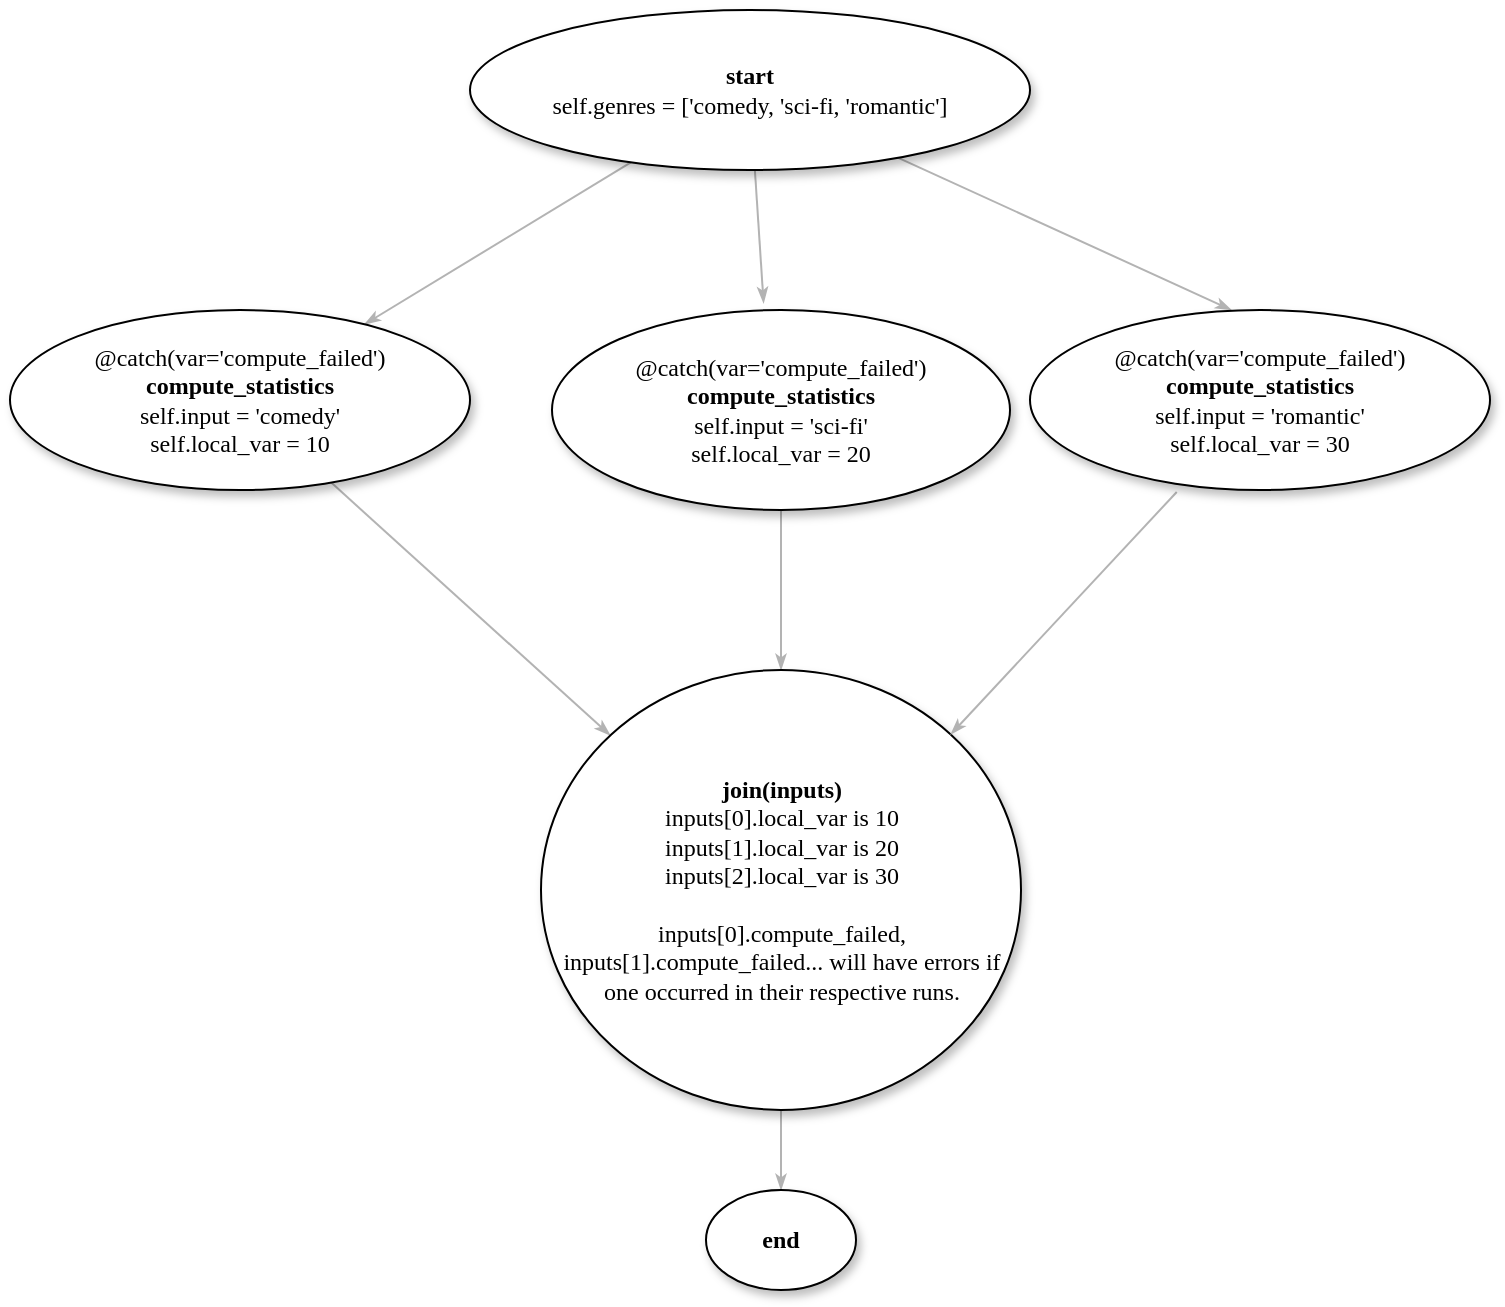 <mxfile version="12.4.3" type="device" pages="1"><diagram name="Page-1" id="42789a77-a242-8287-6e28-9cd8cfd52e62"><mxGraphModel dx="1188" dy="621" grid="1" gridSize="10" guides="1" tooltips="1" connect="1" arrows="1" fold="1" page="1" pageScale="1" pageWidth="1100" pageHeight="850" background="#ffffff" math="0" shadow="0"><root><mxCell id="0"/><mxCell id="1" parent="0"/><mxCell id="1ea317790d2ca983-12" style="edgeStyle=none;rounded=1;html=1;labelBackgroundColor=none;startArrow=none;startFill=0;startSize=5;endArrow=classicThin;endFill=1;endSize=5;jettySize=auto;orthogonalLoop=1;strokeColor=#B3B3B3;strokeWidth=1;fontFamily=Verdana;fontSize=12;entryX=0.462;entryY=-0.035;entryDx=0;entryDy=0;entryPerimeter=0;" parent="1" source="1ea317790d2ca983-1" target="hUHjdQO3v2yZGipcNqNu-2" edge="1"><mxGeometry relative="1" as="geometry"><mxPoint x="495" y="190" as="targetPoint"/><Array as="points"/></mxGeometry></mxCell><mxCell id="1ea317790d2ca983-13" value="" style="edgeStyle=none;rounded=1;html=1;labelBackgroundColor=none;startArrow=none;startFill=0;startSize=5;endArrow=classicThin;endFill=1;endSize=5;jettySize=auto;orthogonalLoop=1;strokeColor=#B3B3B3;strokeWidth=1;fontFamily=Verdana;fontSize=12" parent="1" source="1ea317790d2ca983-1" target="1ea317790d2ca983-9" edge="1"><mxGeometry relative="1" as="geometry"/></mxCell><mxCell id="1ea317790d2ca983-14" value="" style="edgeStyle=none;rounded=1;html=1;labelBackgroundColor=none;startArrow=none;startFill=0;startSize=5;endArrow=classicThin;endFill=1;endSize=5;jettySize=auto;orthogonalLoop=1;strokeColor=#B3B3B3;strokeWidth=1;fontFamily=Verdana;fontSize=12;entryX=0.438;entryY=0;entryDx=0;entryDy=0;entryPerimeter=0;" parent="1" source="1ea317790d2ca983-1" target="hUHjdQO3v2yZGipcNqNu-3" edge="1"><mxGeometry x="0.453" y="-97" relative="1" as="geometry"><mxPoint x="706.07" y="201.363" as="targetPoint"/><mxPoint as="offset"/></mxGeometry></mxCell><mxCell id="1ea317790d2ca983-1" value="&lt;b&gt;start&lt;/b&gt;&lt;br&gt;self.genres = ['comedy, 'sci-fi, 'romantic']" style="ellipse;whiteSpace=wrap;html=1;rounded=0;shadow=1;comic=0;labelBackgroundColor=none;strokeWidth=1;fontFamily=Verdana;fontSize=12;align=center;" parent="1" vertex="1"><mxGeometry x="380" y="50" width="280" height="80" as="geometry"/></mxCell><mxCell id="1ea317790d2ca983-22" value="" style="edgeStyle=none;rounded=1;html=1;labelBackgroundColor=none;startArrow=none;startFill=0;startSize=5;endArrow=classicThin;endFill=1;endSize=5;jettySize=auto;orthogonalLoop=1;strokeColor=#B3B3B3;strokeWidth=1;fontFamily=Verdana;fontSize=12;entryX=0.5;entryY=0;entryDx=0;entryDy=0;" parent="1" source="hUHjdQO3v2yZGipcNqNu-2" target="1ea317790d2ca983-10" edge="1"><mxGeometry x="0.878" y="64" relative="1" as="geometry"><mxPoint x="495" y="240" as="sourcePoint"/><mxPoint x="571.499" y="322.39" as="targetPoint"/><mxPoint as="offset"/></mxGeometry></mxCell><mxCell id="1ea317790d2ca983-19" value="" style="edgeStyle=none;rounded=1;html=1;labelBackgroundColor=none;startArrow=none;startFill=0;startSize=5;endArrow=classicThin;endFill=1;endSize=5;jettySize=auto;orthogonalLoop=1;strokeColor=#B3B3B3;strokeWidth=1;fontFamily=Verdana;fontSize=12" parent="1" source="1ea317790d2ca983-9" target="1ea317790d2ca983-10" edge="1"><mxGeometry relative="1" as="geometry"/></mxCell><mxCell id="1ea317790d2ca983-9" value="@catch(var='compute_failed')&lt;br&gt;&lt;b&gt;compute_statistics&lt;/b&gt;&lt;br&gt;self.input = 'comedy'&lt;br&gt;self.local_var = 10" style="ellipse;whiteSpace=wrap;html=1;rounded=0;shadow=1;comic=0;labelBackgroundColor=none;strokeWidth=1;fontFamily=Verdana;fontSize=12;align=center;" parent="1" vertex="1"><mxGeometry x="150" y="200" width="230" height="90" as="geometry"/></mxCell><mxCell id="1ea317790d2ca983-20" value="" style="edgeStyle=none;rounded=1;html=1;labelBackgroundColor=none;startArrow=none;startFill=0;startSize=5;endArrow=classicThin;endFill=1;endSize=5;jettySize=auto;orthogonalLoop=1;strokeColor=#B3B3B3;strokeWidth=1;fontFamily=Verdana;fontSize=12" parent="1" source="1ea317790d2ca983-10" target="1ea317790d2ca983-11" edge="1"><mxGeometry relative="1" as="geometry"/></mxCell><mxCell id="1ea317790d2ca983-10" value="&lt;b&gt;join(inputs)&lt;/b&gt;&lt;br&gt;inputs[0].local_var is 10&lt;br&gt;inputs[1].local_var is 20&lt;br&gt;inputs[2].local_var is 30&lt;br&gt;&lt;br&gt;inputs[0].compute_failed, inputs[1].compute_failed... will have errors if one occurred in their respective runs." style="ellipse;whiteSpace=wrap;html=1;rounded=0;shadow=1;comic=0;labelBackgroundColor=none;strokeWidth=1;fontFamily=Verdana;fontSize=12;align=center;" parent="1" vertex="1"><mxGeometry x="415.5" y="380" width="240" height="220" as="geometry"/></mxCell><mxCell id="1ea317790d2ca983-11" value="&lt;span&gt;&lt;b&gt;end&lt;/b&gt;&lt;br&gt;&lt;/span&gt;" style="ellipse;whiteSpace=wrap;html=1;rounded=0;shadow=1;comic=0;labelBackgroundColor=none;strokeWidth=1;fontFamily=Verdana;fontSize=12;align=center;" parent="1" vertex="1"><mxGeometry x="498" y="640" width="75" height="50" as="geometry"/></mxCell><mxCell id="hUHjdQO3v2yZGipcNqNu-1" value="" style="edgeStyle=none;rounded=1;html=1;labelBackgroundColor=none;startArrow=none;startFill=0;startSize=5;endArrow=classicThin;endFill=1;endSize=5;jettySize=auto;orthogonalLoop=1;strokeColor=#B3B3B3;strokeWidth=1;fontFamily=Verdana;fontSize=12;entryX=1;entryY=0;entryDx=0;entryDy=0;exitX=0.319;exitY=1.011;exitDx=0;exitDy=0;exitPerimeter=0;" edge="1" parent="1" source="hUHjdQO3v2yZGipcNqNu-3" target="1ea317790d2ca983-10"><mxGeometry x="0.453" y="-97" relative="1" as="geometry"><mxPoint x="740.003" y="239.995" as="sourcePoint"/><mxPoint x="913.29" y="315.063" as="targetPoint"/><mxPoint as="offset"/></mxGeometry></mxCell><mxCell id="hUHjdQO3v2yZGipcNqNu-2" value="@catch(var='compute_failed')&lt;br&gt;&lt;b&gt;compute_statistics&lt;/b&gt;&lt;br&gt;self.input = 'sci-fi'&lt;br&gt;self.local_var = 20" style="ellipse;whiteSpace=wrap;html=1;rounded=0;shadow=1;comic=0;labelBackgroundColor=none;strokeWidth=1;fontFamily=Verdana;fontSize=12;align=center;" vertex="1" parent="1"><mxGeometry x="421" y="200" width="229" height="100" as="geometry"/></mxCell><mxCell id="hUHjdQO3v2yZGipcNqNu-3" value="@catch(var='compute_failed')&lt;b&gt;&lt;br&gt;compute_statistics&lt;/b&gt;&lt;br&gt;self.input = 'romantic'&lt;br&gt;self.local_var = 30" style="ellipse;whiteSpace=wrap;html=1;rounded=0;shadow=1;comic=0;labelBackgroundColor=none;strokeWidth=1;fontFamily=Verdana;fontSize=12;align=center;" vertex="1" parent="1"><mxGeometry x="660" y="200" width="230" height="90" as="geometry"/></mxCell></root></mxGraphModel></diagram></mxfile>